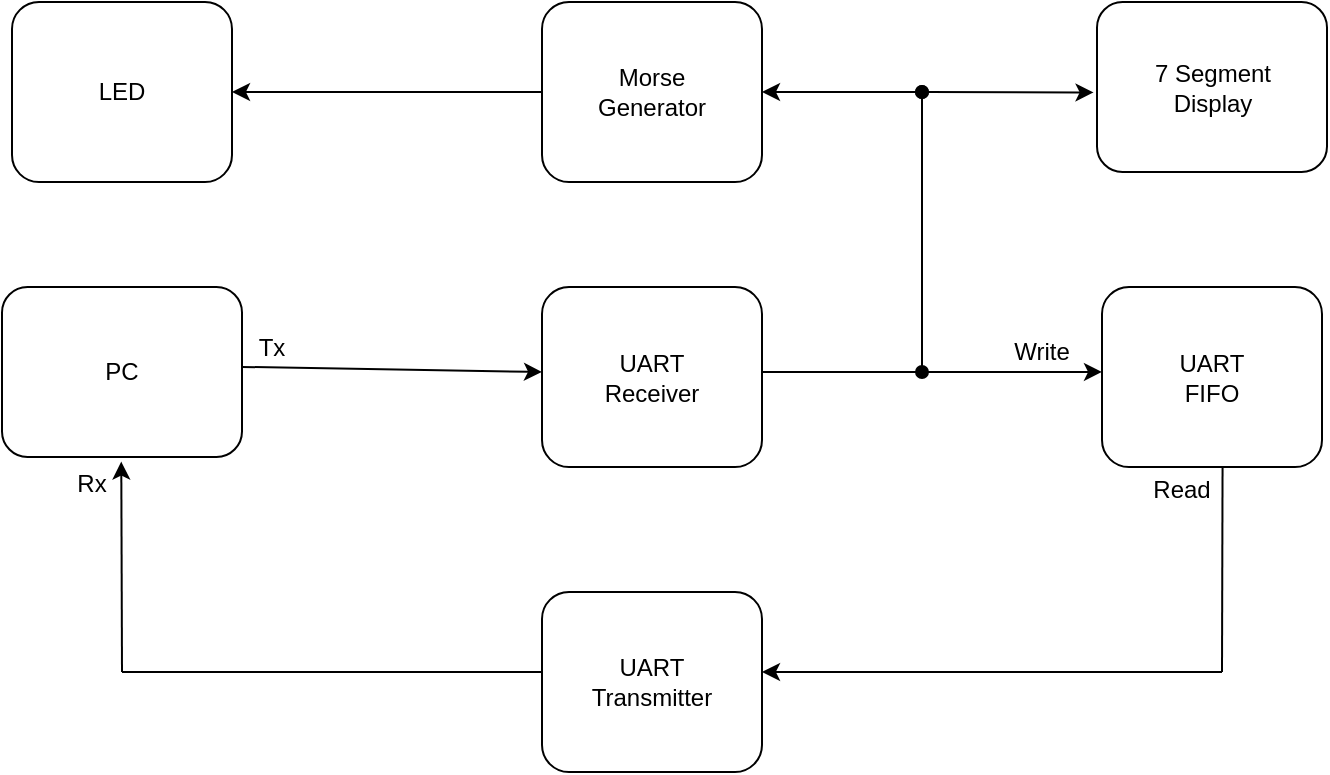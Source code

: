 <mxfile version="24.7.17">
  <diagram name="Page-1" id="FWTrEqLtcXx3ZSVu-V41">
    <mxGraphModel dx="366" dy="329" grid="1" gridSize="10" guides="1" tooltips="1" connect="1" arrows="1" fold="1" page="1" pageScale="1" pageWidth="850" pageHeight="1100" math="0" shadow="0">
      <root>
        <mxCell id="0" />
        <mxCell id="1" parent="0" />
        <mxCell id="Yp6B5oxLcKKLGlSEY2r6-1" value="UART&lt;div&gt;Receiver&lt;/div&gt;" style="rounded=1;whiteSpace=wrap;html=1;" parent="1" vertex="1">
          <mxGeometry x="360" y="417.5" width="110" height="90" as="geometry" />
        </mxCell>
        <mxCell id="Yp6B5oxLcKKLGlSEY2r6-2" value="UART&lt;div&gt;Transmitter&lt;/div&gt;" style="rounded=1;whiteSpace=wrap;html=1;" parent="1" vertex="1">
          <mxGeometry x="360" y="570" width="110" height="90" as="geometry" />
        </mxCell>
        <mxCell id="Yp6B5oxLcKKLGlSEY2r6-4" value="UART&lt;div&gt;FIFO&lt;/div&gt;" style="rounded=1;whiteSpace=wrap;html=1;" parent="1" vertex="1">
          <mxGeometry x="640" y="417.5" width="110" height="90" as="geometry" />
        </mxCell>
        <mxCell id="Yp6B5oxLcKKLGlSEY2r6-5" value="PC" style="rounded=1;whiteSpace=wrap;html=1;" parent="1" vertex="1">
          <mxGeometry x="90" y="417.5" width="120" height="85" as="geometry" />
        </mxCell>
        <mxCell id="Yp6B5oxLcKKLGlSEY2r6-7" value="7 Segment&lt;div&gt;Display&lt;/div&gt;" style="rounded=1;whiteSpace=wrap;html=1;" parent="1" vertex="1">
          <mxGeometry x="637.5" y="275" width="115" height="85" as="geometry" />
        </mxCell>
        <mxCell id="Yp6B5oxLcKKLGlSEY2r6-13" value="" style="endArrow=classic;html=1;rounded=0;exitX=1;exitY=0.472;exitDx=0;exitDy=0;exitPerimeter=0;endFill=1;entryX=0;entryY=0.472;entryDx=0;entryDy=0;entryPerimeter=0;" parent="1" source="Yp6B5oxLcKKLGlSEY2r6-1" target="Yp6B5oxLcKKLGlSEY2r6-4" edge="1">
          <mxGeometry width="50" height="50" relative="1" as="geometry">
            <mxPoint x="510" y="460" as="sourcePoint" />
            <mxPoint x="570" y="460" as="targetPoint" />
          </mxGeometry>
        </mxCell>
        <mxCell id="Yp6B5oxLcKKLGlSEY2r6-17" value="" style="endArrow=classic;html=1;rounded=0;entryX=0;entryY=0.472;entryDx=0;entryDy=0;entryPerimeter=0;exitX=1;exitY=0.47;exitDx=0;exitDy=0;exitPerimeter=0;endFill=1;" parent="1" source="Yp6B5oxLcKKLGlSEY2r6-5" target="Yp6B5oxLcKKLGlSEY2r6-1" edge="1">
          <mxGeometry width="50" height="50" relative="1" as="geometry">
            <mxPoint x="240" y="460" as="sourcePoint" />
            <mxPoint x="340" y="460" as="targetPoint" />
          </mxGeometry>
        </mxCell>
        <mxCell id="Yp6B5oxLcKKLGlSEY2r6-19" value="" style="endArrow=none;html=1;rounded=0;exitX=1;exitY=0.444;exitDx=0;exitDy=0;exitPerimeter=0;endFill=0;startArrow=classic;startFill=1;" parent="1" source="Yp6B5oxLcKKLGlSEY2r6-2" edge="1">
          <mxGeometry width="50" height="50" relative="1" as="geometry">
            <mxPoint x="502.5" y="700" as="sourcePoint" />
            <mxPoint x="700" y="610" as="targetPoint" />
          </mxGeometry>
        </mxCell>
        <mxCell id="Yp6B5oxLcKKLGlSEY2r6-20" value="" style="endArrow=classic;html=1;rounded=0;entryX=0.497;entryY=1.027;entryDx=0;entryDy=0;entryPerimeter=0;" parent="1" target="Yp6B5oxLcKKLGlSEY2r6-5" edge="1">
          <mxGeometry width="50" height="50" relative="1" as="geometry">
            <mxPoint x="150" y="610" as="sourcePoint" />
            <mxPoint x="149.83" y="522.5" as="targetPoint" />
          </mxGeometry>
        </mxCell>
        <mxCell id="Yp6B5oxLcKKLGlSEY2r6-21" value="Rx" style="text;html=1;align=center;verticalAlign=middle;whiteSpace=wrap;rounded=0;" parent="1" vertex="1">
          <mxGeometry x="120" y="507.5" width="30" height="17.5" as="geometry" />
        </mxCell>
        <mxCell id="Yp6B5oxLcKKLGlSEY2r6-22" value="Tx" style="text;html=1;align=center;verticalAlign=middle;whiteSpace=wrap;rounded=0;" parent="1" vertex="1">
          <mxGeometry x="210" y="437.5" width="30" height="20" as="geometry" />
        </mxCell>
        <mxCell id="Yp6B5oxLcKKLGlSEY2r6-26" value="" style="endArrow=none;html=1;rounded=0;endFill=0;startArrow=oval;startFill=1;" parent="1" edge="1">
          <mxGeometry width="50" height="50" relative="1" as="geometry">
            <mxPoint x="550" y="460" as="sourcePoint" />
            <mxPoint x="550" y="320" as="targetPoint" />
          </mxGeometry>
        </mxCell>
        <mxCell id="Yp6B5oxLcKKLGlSEY2r6-27" value="Read" style="text;html=1;align=center;verticalAlign=middle;whiteSpace=wrap;rounded=0;" parent="1" vertex="1">
          <mxGeometry x="660" y="508.75" width="40" height="20" as="geometry" />
        </mxCell>
        <mxCell id="Yp6B5oxLcKKLGlSEY2r6-28" value="Write" style="text;html=1;align=center;verticalAlign=middle;whiteSpace=wrap;rounded=0;" parent="1" vertex="1">
          <mxGeometry x="590" y="440" width="40" height="20" as="geometry" />
        </mxCell>
        <mxCell id="Yp6B5oxLcKKLGlSEY2r6-29" value="" style="endArrow=none;html=1;rounded=0;entryX=0.548;entryY=0.997;entryDx=0;entryDy=0;entryPerimeter=0;" parent="1" target="Yp6B5oxLcKKLGlSEY2r6-4" edge="1">
          <mxGeometry width="50" height="50" relative="1" as="geometry">
            <mxPoint x="700" y="610" as="sourcePoint" />
            <mxPoint x="700" y="532.5" as="targetPoint" />
          </mxGeometry>
        </mxCell>
        <mxCell id="Yp6B5oxLcKKLGlSEY2r6-30" value="" style="endArrow=none;html=1;rounded=0;exitX=0;exitY=0.444;exitDx=0;exitDy=0;exitPerimeter=0;" parent="1" source="Yp6B5oxLcKKLGlSEY2r6-2" edge="1">
          <mxGeometry width="50" height="50" relative="1" as="geometry">
            <mxPoint x="294.76" y="610" as="sourcePoint" />
            <mxPoint x="150" y="610" as="targetPoint" />
          </mxGeometry>
        </mxCell>
        <mxCell id="bdUxAjc3mBMazIx814Dp-1" value="Morse&lt;div&gt;Generator&lt;/div&gt;" style="rounded=1;whiteSpace=wrap;html=1;" vertex="1" parent="1">
          <mxGeometry x="360" y="275" width="110" height="90" as="geometry" />
        </mxCell>
        <mxCell id="bdUxAjc3mBMazIx814Dp-4" value="" style="endArrow=classic;html=1;rounded=0;endFill=1;startArrow=oval;startFill=1;entryX=1;entryY=0.5;entryDx=0;entryDy=0;" edge="1" parent="1" target="bdUxAjc3mBMazIx814Dp-1">
          <mxGeometry width="50" height="50" relative="1" as="geometry">
            <mxPoint x="550" y="320" as="sourcePoint" />
            <mxPoint x="500.33" y="320.04" as="targetPoint" />
          </mxGeometry>
        </mxCell>
        <mxCell id="bdUxAjc3mBMazIx814Dp-5" value="LED" style="rounded=1;whiteSpace=wrap;html=1;" vertex="1" parent="1">
          <mxGeometry x="95" y="275" width="110" height="90" as="geometry" />
        </mxCell>
        <mxCell id="bdUxAjc3mBMazIx814Dp-6" value="" style="endArrow=none;html=1;rounded=0;exitX=1;exitY=0.5;exitDx=0;exitDy=0;entryX=0;entryY=0.5;entryDx=0;entryDy=0;endFill=0;startArrow=classic;startFill=1;" edge="1" parent="1" source="bdUxAjc3mBMazIx814Dp-5" target="bdUxAjc3mBMazIx814Dp-1">
          <mxGeometry width="50" height="50" relative="1" as="geometry">
            <mxPoint x="290" y="405" as="sourcePoint" />
            <mxPoint x="340" y="405" as="targetPoint" />
          </mxGeometry>
        </mxCell>
        <mxCell id="bdUxAjc3mBMazIx814Dp-7" value="" style="endArrow=classic;html=1;rounded=0;endFill=1;startArrow=oval;startFill=1;entryX=-0.015;entryY=0.532;entryDx=0;entryDy=0;entryPerimeter=0;" edge="1" parent="1" target="Yp6B5oxLcKKLGlSEY2r6-7">
          <mxGeometry width="50" height="50" relative="1" as="geometry">
            <mxPoint x="550" y="320" as="sourcePoint" />
            <mxPoint x="590" y="320" as="targetPoint" />
          </mxGeometry>
        </mxCell>
      </root>
    </mxGraphModel>
  </diagram>
</mxfile>
